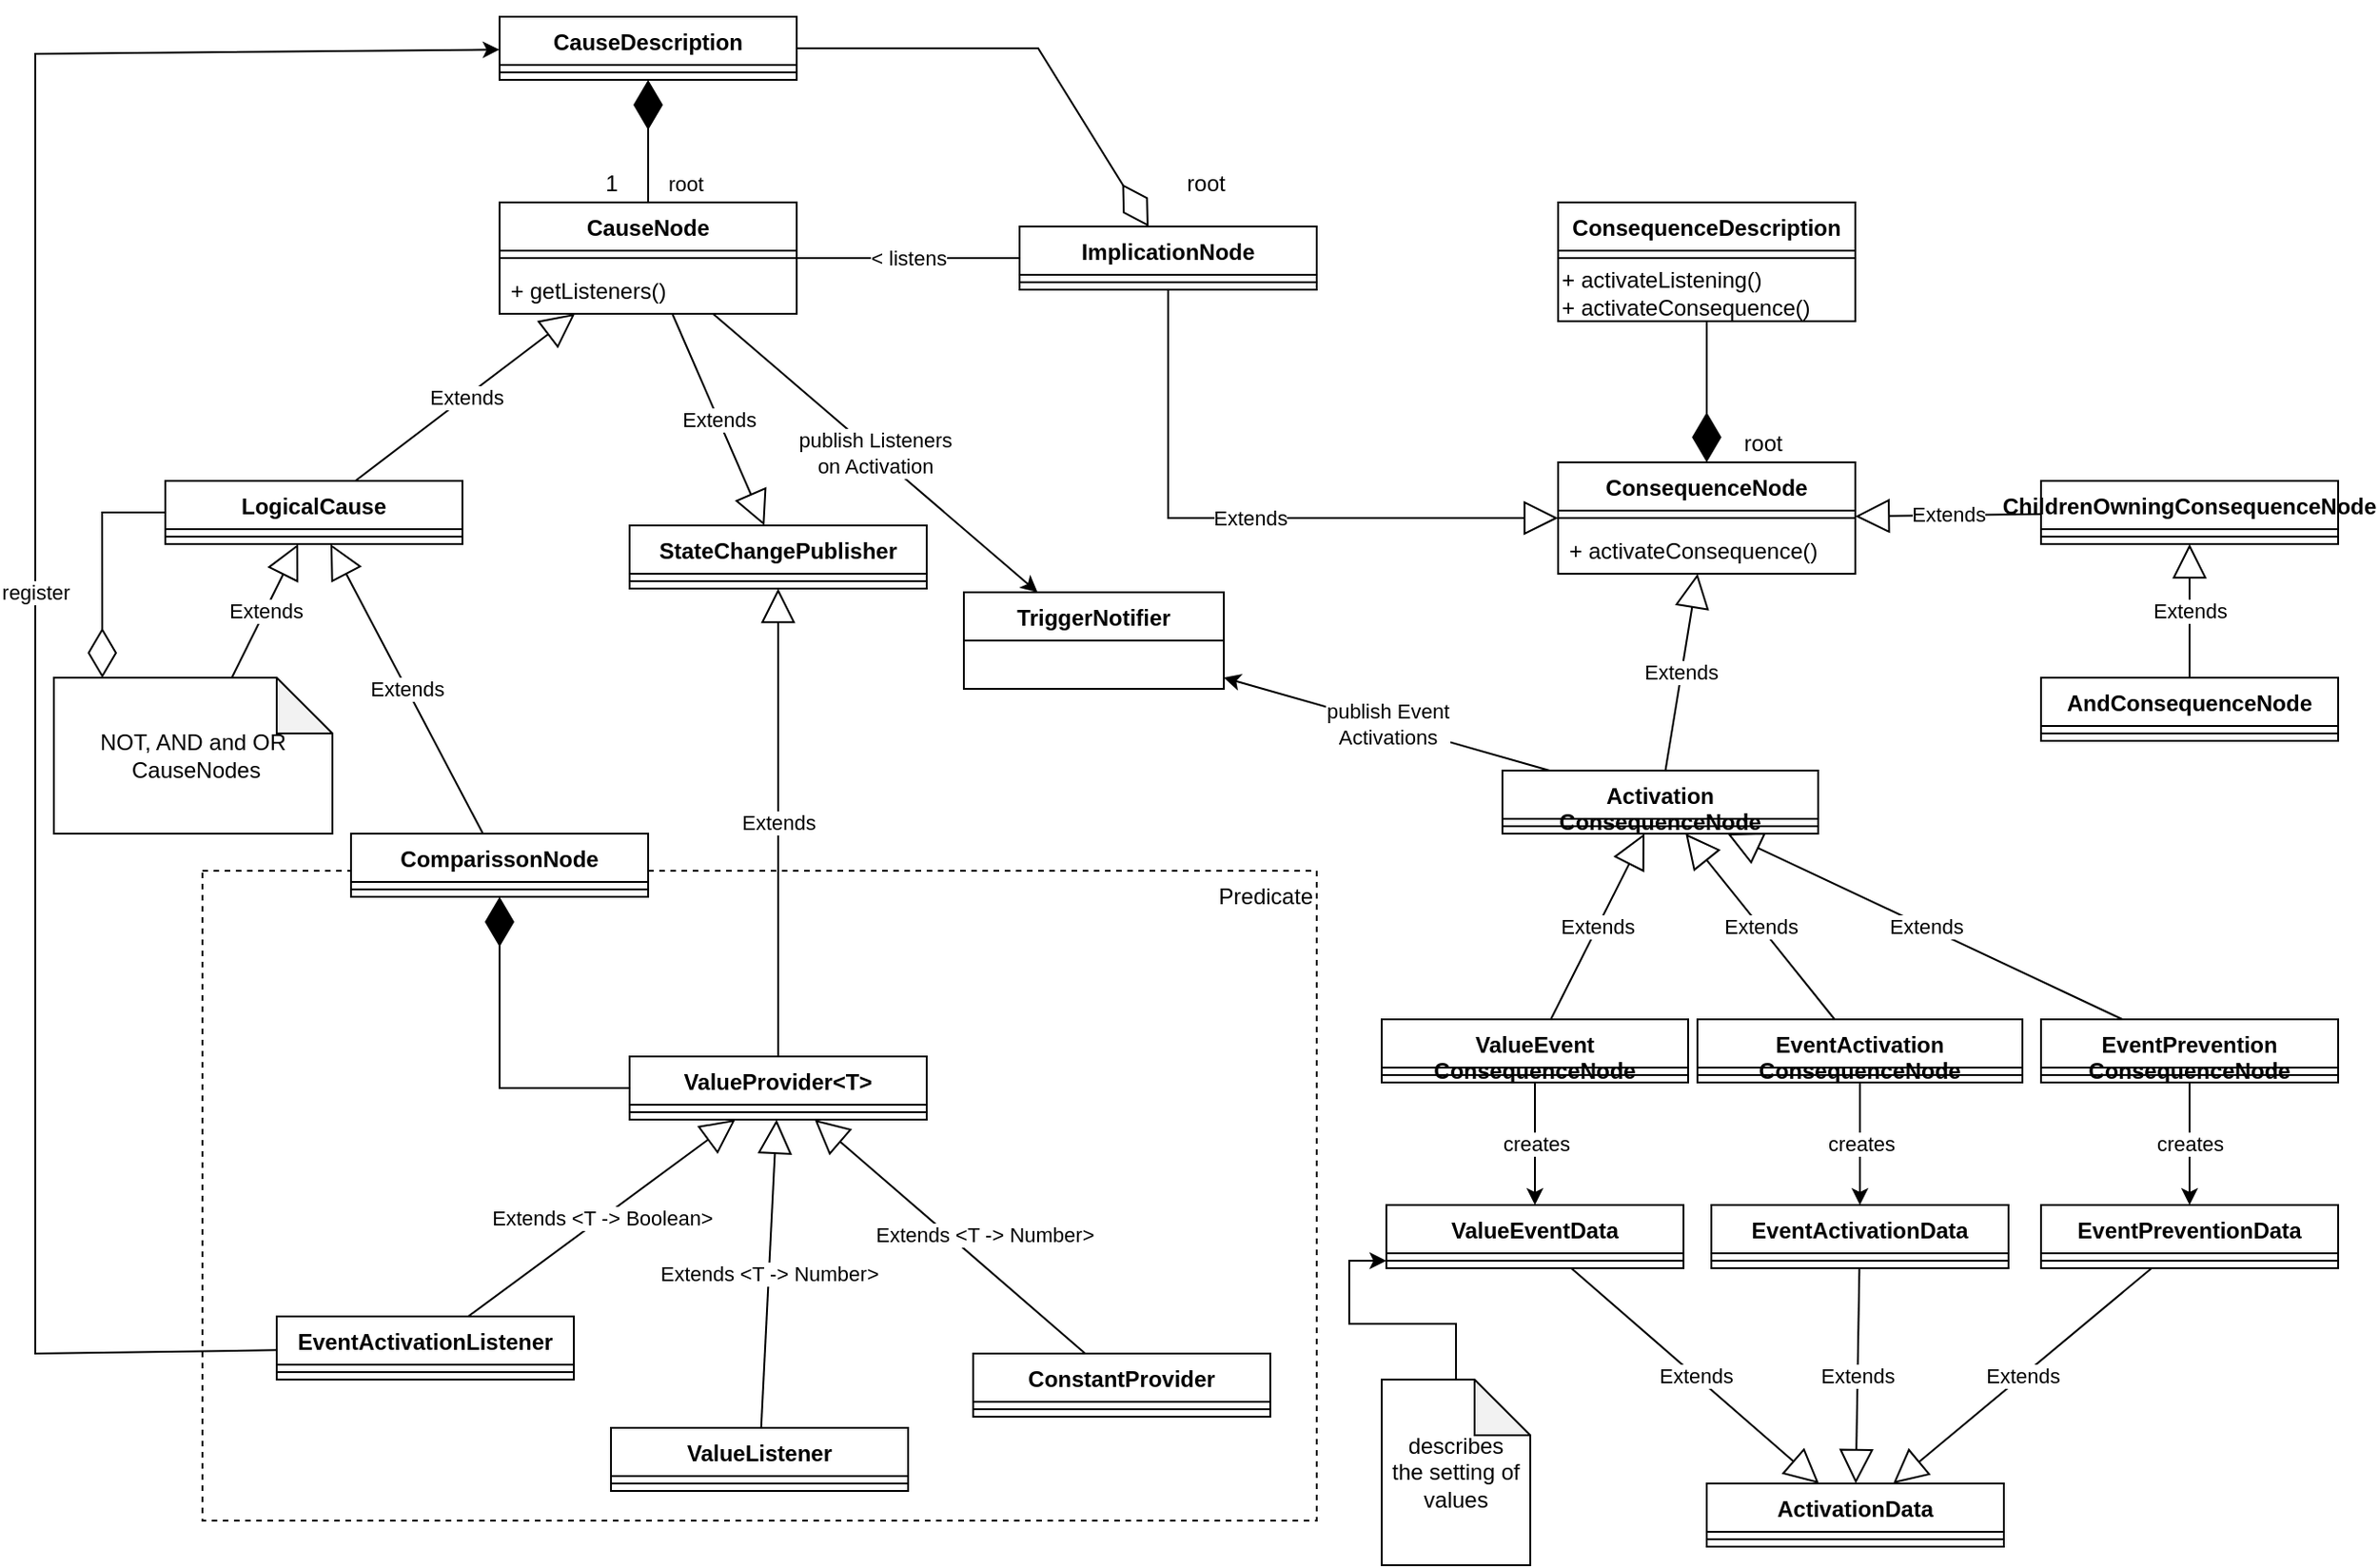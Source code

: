 <mxfile version="16.5.1" type="device"><diagram id="XvbP_-tLDUmN1dMytv5E" name="Page-1"><mxGraphModel dx="582" dy="828" grid="1" gridSize="10" guides="1" tooltips="1" connect="1" arrows="1" fold="1" page="1" pageScale="1" pageWidth="1169" pageHeight="827" math="0" shadow="0"><root><mxCell id="0"/><mxCell id="1" parent="0"/><mxCell id="C9H2PQSaMTNofYjZsJUd-69" value="Predicate" style="rounded=0;whiteSpace=wrap;html=1;dashed=1;fillColor=default;align=right;verticalAlign=top;" parent="1" vertex="1"><mxGeometry x="170" y="790" width="600" height="350" as="geometry"/></mxCell><mxCell id="C9H2PQSaMTNofYjZsJUd-10" value="CauseNode" style="swimlane;fontStyle=1;align=center;verticalAlign=top;childLayout=stackLayout;horizontal=1;startSize=26;horizontalStack=0;resizeParent=1;resizeParentMax=0;resizeLast=0;collapsible=1;marginBottom=0;" parent="1" vertex="1"><mxGeometry x="330" y="430" width="160" height="60" as="geometry"/></mxCell><mxCell id="C9H2PQSaMTNofYjZsJUd-12" value="" style="line;strokeWidth=1;fillColor=none;align=left;verticalAlign=middle;spacingTop=-1;spacingLeft=3;spacingRight=3;rotatable=0;labelPosition=right;points=[];portConstraint=eastwest;" parent="C9H2PQSaMTNofYjZsJUd-10" vertex="1"><mxGeometry y="26" width="160" height="8" as="geometry"/></mxCell><mxCell id="C9H2PQSaMTNofYjZsJUd-13" value="+ getListeners()" style="text;strokeColor=none;fillColor=none;align=left;verticalAlign=top;spacingLeft=4;spacingRight=4;overflow=hidden;rotatable=0;points=[[0,0.5],[1,0.5]];portConstraint=eastwest;" parent="C9H2PQSaMTNofYjZsJUd-10" vertex="1"><mxGeometry y="34" width="160" height="26" as="geometry"/></mxCell><mxCell id="C9H2PQSaMTNofYjZsJUd-14" value="ConsequenceNode" style="swimlane;fontStyle=1;align=center;verticalAlign=top;childLayout=stackLayout;horizontal=1;startSize=26;horizontalStack=0;resizeParent=1;resizeParentMax=0;resizeLast=0;collapsible=1;marginBottom=0;" parent="1" vertex="1"><mxGeometry x="900" y="570" width="160" height="60" as="geometry"/></mxCell><mxCell id="C9H2PQSaMTNofYjZsJUd-16" value="" style="line;strokeWidth=1;fillColor=none;align=left;verticalAlign=middle;spacingTop=-1;spacingLeft=3;spacingRight=3;rotatable=0;labelPosition=right;points=[];portConstraint=eastwest;" parent="C9H2PQSaMTNofYjZsJUd-14" vertex="1"><mxGeometry y="26" width="160" height="8" as="geometry"/></mxCell><mxCell id="C9H2PQSaMTNofYjZsJUd-15" value="+ activateConsequence()" style="text;strokeColor=none;fillColor=none;align=left;verticalAlign=top;spacingLeft=4;spacingRight=4;overflow=hidden;rotatable=0;points=[[0,0.5],[1,0.5]];portConstraint=eastwest;" parent="C9H2PQSaMTNofYjZsJUd-14" vertex="1"><mxGeometry y="34" width="160" height="26" as="geometry"/></mxCell><mxCell id="C9H2PQSaMTNofYjZsJUd-18" value="TriggerNotifier" style="swimlane;fontStyle=1;childLayout=stackLayout;horizontal=1;startSize=26;fillColor=none;horizontalStack=0;resizeParent=1;resizeParentMax=0;resizeLast=0;collapsible=1;marginBottom=0;" parent="1" vertex="1"><mxGeometry x="580" y="640" width="140" height="52" as="geometry"/></mxCell><mxCell id="C9H2PQSaMTNofYjZsJUd-22" value="LogicalCause" style="swimlane;fontStyle=1;align=center;verticalAlign=top;childLayout=stackLayout;horizontal=1;startSize=26;horizontalStack=0;resizeParent=1;resizeParentMax=0;resizeLast=0;collapsible=1;marginBottom=0;" parent="1" vertex="1"><mxGeometry x="150" y="580" width="160" height="34" as="geometry"/></mxCell><mxCell id="C9H2PQSaMTNofYjZsJUd-24" value="" style="line;strokeWidth=1;fillColor=none;align=left;verticalAlign=middle;spacingTop=-1;spacingLeft=3;spacingRight=3;rotatable=0;labelPosition=right;points=[];portConstraint=eastwest;" parent="C9H2PQSaMTNofYjZsJUd-22" vertex="1"><mxGeometry y="26" width="160" height="8" as="geometry"/></mxCell><mxCell id="C9H2PQSaMTNofYjZsJUd-26" value="StateChangePublisher" style="swimlane;fontStyle=1;align=center;verticalAlign=top;childLayout=stackLayout;horizontal=1;startSize=26;horizontalStack=0;resizeParent=1;resizeParentMax=0;resizeLast=0;collapsible=1;marginBottom=0;" parent="1" vertex="1"><mxGeometry x="400" y="604" width="160" height="34" as="geometry"/></mxCell><mxCell id="C9H2PQSaMTNofYjZsJUd-28" value="" style="line;strokeWidth=1;fillColor=none;align=left;verticalAlign=middle;spacingTop=-1;spacingLeft=3;spacingRight=3;rotatable=0;labelPosition=right;points=[];portConstraint=eastwest;" parent="C9H2PQSaMTNofYjZsJUd-26" vertex="1"><mxGeometry y="26" width="160" height="8" as="geometry"/></mxCell><mxCell id="C9H2PQSaMTNofYjZsJUd-35" value="NOT, AND and OR&lt;br&gt;&amp;nbsp;CauseNodes" style="shape=note;whiteSpace=wrap;html=1;backgroundOutline=1;darkOpacity=0.05;" parent="1" vertex="1"><mxGeometry x="90" y="686" width="150" height="84" as="geometry"/></mxCell><mxCell id="C9H2PQSaMTNofYjZsJUd-38" value="ComparissonNode" style="swimlane;fontStyle=1;align=center;verticalAlign=top;childLayout=stackLayout;horizontal=1;startSize=26;horizontalStack=0;resizeParent=1;resizeParentMax=0;resizeLast=0;collapsible=1;marginBottom=0;" parent="1" vertex="1"><mxGeometry x="250" y="770" width="160" height="34" as="geometry"/></mxCell><mxCell id="C9H2PQSaMTNofYjZsJUd-40" value="" style="line;strokeWidth=1;fillColor=none;align=left;verticalAlign=middle;spacingTop=-1;spacingLeft=3;spacingRight=3;rotatable=0;labelPosition=right;points=[];portConstraint=eastwest;" parent="C9H2PQSaMTNofYjZsJUd-38" vertex="1"><mxGeometry y="26" width="160" height="8" as="geometry"/></mxCell><mxCell id="C9H2PQSaMTNofYjZsJUd-42" value="ValueProvider&lt;T&gt;" style="swimlane;fontStyle=1;align=center;verticalAlign=top;childLayout=stackLayout;horizontal=1;startSize=26;horizontalStack=0;resizeParent=1;resizeParentMax=0;resizeLast=0;collapsible=1;marginBottom=0;" parent="1" vertex="1"><mxGeometry x="400" y="890" width="160" height="34" as="geometry"/></mxCell><mxCell id="C9H2PQSaMTNofYjZsJUd-44" value="" style="line;strokeWidth=1;fillColor=none;align=left;verticalAlign=middle;spacingTop=-1;spacingLeft=3;spacingRight=3;rotatable=0;labelPosition=right;points=[];portConstraint=eastwest;" parent="C9H2PQSaMTNofYjZsJUd-42" vertex="1"><mxGeometry y="26" width="160" height="8" as="geometry"/></mxCell><mxCell id="C9H2PQSaMTNofYjZsJUd-46" value="ConstantProvider" style="swimlane;fontStyle=1;align=center;verticalAlign=top;childLayout=stackLayout;horizontal=1;startSize=26;horizontalStack=0;resizeParent=1;resizeParentMax=0;resizeLast=0;collapsible=1;marginBottom=0;" parent="1" vertex="1"><mxGeometry x="585" y="1050" width="160" height="34" as="geometry"/></mxCell><mxCell id="C9H2PQSaMTNofYjZsJUd-48" value="" style="line;strokeWidth=1;fillColor=none;align=left;verticalAlign=middle;spacingTop=-1;spacingLeft=3;spacingRight=3;rotatable=0;labelPosition=right;points=[];portConstraint=eastwest;" parent="C9H2PQSaMTNofYjZsJUd-46" vertex="1"><mxGeometry y="26" width="160" height="8" as="geometry"/></mxCell><mxCell id="C9H2PQSaMTNofYjZsJUd-50" value="ValueListener" style="swimlane;fontStyle=1;align=center;verticalAlign=top;childLayout=stackLayout;horizontal=1;startSize=26;horizontalStack=0;resizeParent=1;resizeParentMax=0;resizeLast=0;collapsible=1;marginBottom=0;" parent="1" vertex="1"><mxGeometry x="390" y="1090" width="160" height="34" as="geometry"/></mxCell><mxCell id="C9H2PQSaMTNofYjZsJUd-52" value="" style="line;strokeWidth=1;fillColor=none;align=left;verticalAlign=middle;spacingTop=-1;spacingLeft=3;spacingRight=3;rotatable=0;labelPosition=right;points=[];portConstraint=eastwest;" parent="C9H2PQSaMTNofYjZsJUd-50" vertex="1"><mxGeometry y="26" width="160" height="8" as="geometry"/></mxCell><mxCell id="C9H2PQSaMTNofYjZsJUd-54" value="Extends" style="endArrow=block;endSize=16;endFill=0;html=1;rounded=0;" parent="1" source="C9H2PQSaMTNofYjZsJUd-38" target="C9H2PQSaMTNofYjZsJUd-22" edge="1"><mxGeometry width="160" relative="1" as="geometry"><mxPoint x="470" y="700" as="sourcePoint"/><mxPoint x="460" y="670" as="targetPoint"/></mxGeometry></mxCell><mxCell id="C9H2PQSaMTNofYjZsJUd-55" value="Extends" style="endArrow=block;endSize=16;endFill=0;html=1;rounded=0;" parent="1" source="C9H2PQSaMTNofYjZsJUd-22" target="C9H2PQSaMTNofYjZsJUd-10" edge="1"><mxGeometry width="160" relative="1" as="geometry"><mxPoint x="361.267" y="740" as="sourcePoint"/><mxPoint x="288.733" y="676" as="targetPoint"/></mxGeometry></mxCell><mxCell id="C9H2PQSaMTNofYjZsJUd-56" value="Extends" style="endArrow=block;endSize=16;endFill=0;html=1;rounded=0;" parent="1" source="C9H2PQSaMTNofYjZsJUd-10" target="C9H2PQSaMTNofYjZsJUd-26" edge="1"><mxGeometry width="160" relative="1" as="geometry"><mxPoint x="361.267" y="740" as="sourcePoint"/><mxPoint x="288.733" y="676" as="targetPoint"/></mxGeometry></mxCell><mxCell id="C9H2PQSaMTNofYjZsJUd-57" value="Extends" style="endArrow=block;endSize=16;endFill=0;html=1;rounded=0;" parent="1" source="C9H2PQSaMTNofYjZsJUd-42" target="C9H2PQSaMTNofYjZsJUd-26" edge="1"><mxGeometry width="160" relative="1" as="geometry"><mxPoint x="434.333" y="440" as="sourcePoint"/><mxPoint x="600" y="350" as="targetPoint"/><Array as="points"><mxPoint x="480" y="750"/></Array></mxGeometry></mxCell><mxCell id="C9H2PQSaMTNofYjZsJUd-58" value="Extends &amp;lt;T -&amp;gt; Number&amp;gt;" style="endArrow=block;endSize=16;endFill=0;html=1;rounded=0;" parent="1" source="C9H2PQSaMTNofYjZsJUd-50" target="C9H2PQSaMTNofYjZsJUd-42" edge="1"><mxGeometry width="160" relative="1" as="geometry"><mxPoint x="485.439" y="900" as="sourcePoint"/><mxPoint x="424.561" y="326" as="targetPoint"/><Array as="points"/></mxGeometry></mxCell><mxCell id="C9H2PQSaMTNofYjZsJUd-59" value="Extends &amp;lt;T -&amp;gt; Number&amp;gt;" style="endArrow=block;endSize=16;endFill=0;html=1;rounded=0;" parent="1" source="C9H2PQSaMTNofYjZsJUd-46" target="C9H2PQSaMTNofYjZsJUd-42" edge="1"><mxGeometry x="-0.143" y="-13" width="160" relative="1" as="geometry"><mxPoint x="404.895" y="1090" as="sourcePoint"/><mxPoint x="465.105" y="986" as="targetPoint"/><mxPoint as="offset"/></mxGeometry></mxCell><mxCell id="C9H2PQSaMTNofYjZsJUd-60" value="" style="endArrow=diamondThin;endFill=1;endSize=24;html=1;rounded=0;" parent="1" source="C9H2PQSaMTNofYjZsJUd-42" target="C9H2PQSaMTNofYjZsJUd-38" edge="1"><mxGeometry width="160" relative="1" as="geometry"><mxPoint x="350" y="650" as="sourcePoint"/><mxPoint x="510" y="650" as="targetPoint"/><Array as="points"><mxPoint x="330" y="907"/></Array></mxGeometry></mxCell><mxCell id="C9H2PQSaMTNofYjZsJUd-61" value="EventActivationListener" style="swimlane;fontStyle=1;align=center;verticalAlign=top;childLayout=stackLayout;horizontal=1;startSize=26;horizontalStack=0;resizeParent=1;resizeParentMax=0;resizeLast=0;collapsible=1;marginBottom=0;" parent="1" vertex="1"><mxGeometry x="210" y="1030" width="160" height="34" as="geometry"/></mxCell><mxCell id="C9H2PQSaMTNofYjZsJUd-63" value="" style="line;strokeWidth=1;fillColor=none;align=left;verticalAlign=middle;spacingTop=-1;spacingLeft=3;spacingRight=3;rotatable=0;labelPosition=right;points=[];portConstraint=eastwest;" parent="C9H2PQSaMTNofYjZsJUd-61" vertex="1"><mxGeometry y="26" width="160" height="8" as="geometry"/></mxCell><mxCell id="C9H2PQSaMTNofYjZsJUd-65" value="Extends &amp;lt;T -&amp;gt; Boolean&amp;gt;" style="endArrow=block;endSize=16;endFill=0;html=1;rounded=0;" parent="1" source="C9H2PQSaMTNofYjZsJUd-61" target="C9H2PQSaMTNofYjZsJUd-42" edge="1"><mxGeometry width="160" relative="1" as="geometry"><mxPoint x="70" y="910" as="sourcePoint"/><mxPoint x="200" y="780" as="targetPoint"/><Array as="points"/></mxGeometry></mxCell><mxCell id="C9H2PQSaMTNofYjZsJUd-71" value="" style="endArrow=diamondThin;endFill=0;endSize=24;html=1;rounded=0;entryX=0.174;entryY=0.001;entryDx=0;entryDy=0;entryPerimeter=0;" parent="1" source="C9H2PQSaMTNofYjZsJUd-22" target="C9H2PQSaMTNofYjZsJUd-35" edge="1"><mxGeometry width="160" relative="1" as="geometry"><mxPoint x="180" y="790" as="sourcePoint"/><mxPoint x="150" y="680" as="targetPoint"/><Array as="points"><mxPoint x="116" y="597"/></Array></mxGeometry></mxCell><mxCell id="C9H2PQSaMTNofYjZsJUd-72" value="Extends" style="endArrow=block;endSize=16;endFill=0;html=1;rounded=0;" parent="1" source="C9H2PQSaMTNofYjZsJUd-35" target="C9H2PQSaMTNofYjZsJUd-22" edge="1"><mxGeometry width="160" relative="1" as="geometry"><mxPoint x="331.053" y="780" as="sourcePoint"/><mxPoint x="248.947" y="624" as="targetPoint"/></mxGeometry></mxCell><mxCell id="C9H2PQSaMTNofYjZsJUd-73" value="AndConsequenceNode" style="swimlane;fontStyle=1;align=center;verticalAlign=top;childLayout=stackLayout;horizontal=1;startSize=26;horizontalStack=0;resizeParent=1;resizeParentMax=0;resizeLast=0;collapsible=1;marginBottom=0;" parent="1" vertex="1"><mxGeometry x="1160" y="686" width="160" height="34" as="geometry"/></mxCell><mxCell id="C9H2PQSaMTNofYjZsJUd-74" value="" style="line;strokeWidth=1;fillColor=none;align=left;verticalAlign=middle;spacingTop=-1;spacingLeft=3;spacingRight=3;rotatable=0;labelPosition=right;points=[];portConstraint=eastwest;" parent="C9H2PQSaMTNofYjZsJUd-73" vertex="1"><mxGeometry y="26" width="160" height="8" as="geometry"/></mxCell><mxCell id="C9H2PQSaMTNofYjZsJUd-76" value="Extends" style="endArrow=block;endSize=16;endFill=0;html=1;rounded=0;" parent="1" source="C9H2PQSaMTNofYjZsJUd-73" target="Mgbzy1TyChvX7OD37I1F-1" edge="1"><mxGeometry width="160" relative="1" as="geometry"><mxPoint x="900" y="630" as="sourcePoint"/><mxPoint x="504.332" y="396" as="targetPoint"/><Array as="points"/></mxGeometry></mxCell><mxCell id="C9H2PQSaMTNofYjZsJUd-77" value="ConsequenceDescription" style="swimlane;fontStyle=1;align=center;verticalAlign=top;childLayout=stackLayout;horizontal=1;startSize=26;horizontalStack=0;resizeParent=1;resizeParentMax=0;resizeLast=0;collapsible=1;marginBottom=0;fillColor=default;" parent="1" vertex="1"><mxGeometry x="900" y="430" width="160" height="64" as="geometry"/></mxCell><mxCell id="C9H2PQSaMTNofYjZsJUd-79" value="" style="line;strokeWidth=1;fillColor=none;align=left;verticalAlign=middle;spacingTop=-1;spacingLeft=3;spacingRight=3;rotatable=0;labelPosition=right;points=[];portConstraint=eastwest;" parent="C9H2PQSaMTNofYjZsJUd-77" vertex="1"><mxGeometry y="26" width="160" height="8" as="geometry"/></mxCell><mxCell id="C9H2PQSaMTNofYjZsJUd-107" value="" style="endArrow=diamondThin;endFill=1;endSize=24;html=1;rounded=0;startArrow=none;" parent="C9H2PQSaMTNofYjZsJUd-77" source="C9H2PQSaMTNofYjZsJUd-110" target="C9H2PQSaMTNofYjZsJUd-77" edge="1"><mxGeometry width="160" relative="1" as="geometry"><mxPoint x="70" y="184" as="sourcePoint"/><mxPoint x="70" y="118" as="targetPoint"/><Array as="points"/></mxGeometry></mxCell><mxCell id="C9H2PQSaMTNofYjZsJUd-110" value="+ activateListening()&lt;br&gt;+ activateConsequence()" style="text;html=1;strokeColor=none;fillColor=none;align=left;verticalAlign=middle;whiteSpace=wrap;rounded=0;" parent="C9H2PQSaMTNofYjZsJUd-77" vertex="1"><mxGeometry y="34" width="160" height="30" as="geometry"/></mxCell><mxCell id="C9H2PQSaMTNofYjZsJUd-81" value="" style="endArrow=diamondThin;endFill=0;endSize=24;html=1;rounded=0;" parent="1" source="C9H2PQSaMTNofYjZsJUd-98" target="C9H2PQSaMTNofYjZsJUd-84" edge="1"><mxGeometry x="-0.33" y="-1" width="160" relative="1" as="geometry"><mxPoint x="350" y="220" as="sourcePoint"/><mxPoint x="650" y="430" as="targetPoint"/><Array as="points"><mxPoint x="620" y="347"/></Array><mxPoint as="offset"/></mxGeometry></mxCell><mxCell id="C9H2PQSaMTNofYjZsJUd-82" value="" style="endArrow=diamondThin;endFill=1;endSize=24;html=1;rounded=0;" parent="1" source="C9H2PQSaMTNofYjZsJUd-77" target="C9H2PQSaMTNofYjZsJUd-14" edge="1"><mxGeometry width="160" relative="1" as="geometry"><mxPoint x="810" y="230" as="sourcePoint"/><mxPoint x="920" y="360" as="targetPoint"/><Array as="points"/></mxGeometry></mxCell><mxCell id="C9H2PQSaMTNofYjZsJUd-84" value="ImplicationNode" style="swimlane;fontStyle=1;align=center;verticalAlign=top;childLayout=stackLayout;horizontal=1;startSize=26;horizontalStack=0;resizeParent=1;resizeParentMax=0;resizeLast=0;collapsible=1;marginBottom=0;" parent="1" vertex="1"><mxGeometry x="610" y="443" width="160" height="34" as="geometry"/></mxCell><mxCell id="C9H2PQSaMTNofYjZsJUd-85" value="" style="line;strokeWidth=1;fillColor=none;align=left;verticalAlign=middle;spacingTop=-1;spacingLeft=3;spacingRight=3;rotatable=0;labelPosition=right;points=[];portConstraint=eastwest;" parent="C9H2PQSaMTNofYjZsJUd-84" vertex="1"><mxGeometry y="26" width="160" height="8" as="geometry"/></mxCell><mxCell id="C9H2PQSaMTNofYjZsJUd-95" value="root" style="text;html=1;align=center;verticalAlign=middle;resizable=0;points=[];autosize=1;strokeColor=none;fillColor=none;" parent="1" vertex="1"><mxGeometry x="690" y="410" width="40" height="20" as="geometry"/></mxCell><mxCell id="C9H2PQSaMTNofYjZsJUd-98" value="CauseDescription" style="swimlane;fontStyle=1;align=center;verticalAlign=top;childLayout=stackLayout;horizontal=1;startSize=26;horizontalStack=0;resizeParent=1;resizeParentMax=0;resizeLast=0;collapsible=1;marginBottom=0;fillColor=default;" parent="1" vertex="1"><mxGeometry x="330" y="330" width="160" height="34" as="geometry"/></mxCell><mxCell id="C9H2PQSaMTNofYjZsJUd-99" value="" style="line;strokeWidth=1;fillColor=none;align=left;verticalAlign=middle;spacingTop=-1;spacingLeft=3;spacingRight=3;rotatable=0;labelPosition=right;points=[];portConstraint=eastwest;" parent="C9H2PQSaMTNofYjZsJUd-98" vertex="1"><mxGeometry y="26" width="160" height="8" as="geometry"/></mxCell><mxCell id="C9H2PQSaMTNofYjZsJUd-102" value="&amp;lt; listens" style="endArrow=none;html=1;rounded=0;" parent="1" source="C9H2PQSaMTNofYjZsJUd-10" target="C9H2PQSaMTNofYjZsJUd-84" edge="1"><mxGeometry width="50" height="50" relative="1" as="geometry"><mxPoint x="660" y="630" as="sourcePoint"/><mxPoint x="950" y="643" as="targetPoint"/><Array as="points"><mxPoint x="510" y="460"/></Array></mxGeometry></mxCell><mxCell id="C9H2PQSaMTNofYjZsJUd-103" value="" style="endArrow=diamondThin;endFill=1;endSize=24;html=1;rounded=0;" parent="1" source="C9H2PQSaMTNofYjZsJUd-10" target="C9H2PQSaMTNofYjZsJUd-98" edge="1"><mxGeometry width="160" relative="1" as="geometry"><mxPoint x="910" y="470" as="sourcePoint"/><mxPoint x="780" y="470" as="targetPoint"/><Array as="points"/></mxGeometry></mxCell><mxCell id="C9H2PQSaMTNofYjZsJUd-104" value="root" style="edgeLabel;html=1;align=center;verticalAlign=middle;resizable=0;points=[];" parent="C9H2PQSaMTNofYjZsJUd-103" vertex="1" connectable="0"><mxGeometry x="0.314" y="3" relative="1" as="geometry"><mxPoint x="23" y="33" as="offset"/></mxGeometry></mxCell><mxCell id="C9H2PQSaMTNofYjZsJUd-105" value="1" style="text;html=1;align=center;verticalAlign=middle;resizable=0;points=[];autosize=1;strokeColor=none;fillColor=none;" parent="1" vertex="1"><mxGeometry x="380" y="410" width="20" height="20" as="geometry"/></mxCell><mxCell id="C9H2PQSaMTNofYjZsJUd-109" value="Extends" style="endArrow=block;endSize=16;endFill=0;html=1;rounded=0;" parent="1" source="C9H2PQSaMTNofYjZsJUd-84" target="C9H2PQSaMTNofYjZsJUd-14" edge="1"><mxGeometry width="160" relative="1" as="geometry"><mxPoint x="490" y="900.0" as="sourcePoint"/><mxPoint x="490" y="700" as="targetPoint"/><Array as="points"><mxPoint x="690" y="600"/></Array></mxGeometry></mxCell><mxCell id="C9H2PQSaMTNofYjZsJUd-112" value="publish Listeners&lt;br&gt;on Activation" style="endArrow=classic;html=1;rounded=0;" parent="1" source="C9H2PQSaMTNofYjZsJUd-10" target="C9H2PQSaMTNofYjZsJUd-18" edge="1"><mxGeometry width="50" height="50" relative="1" as="geometry"><mxPoint x="590" y="660" as="sourcePoint"/><mxPoint x="640" y="610" as="targetPoint"/></mxGeometry></mxCell><mxCell id="C9H2PQSaMTNofYjZsJUd-113" value="publish Event&lt;br&gt;Activations" style="endArrow=classic;html=1;rounded=0;" parent="1" source="eS_Qsxh_jZ_v18rBjoEm-1" target="C9H2PQSaMTNofYjZsJUd-18" edge="1"><mxGeometry width="50" height="50" relative="1" as="geometry"><mxPoint x="900" y="670" as="sourcePoint"/><mxPoint x="1166.951" y="1030" as="targetPoint"/></mxGeometry></mxCell><mxCell id="C9H2PQSaMTNofYjZsJUd-116" value="register" style="endArrow=classic;html=1;rounded=0;" parent="1" source="C9H2PQSaMTNofYjZsJUd-61" target="C9H2PQSaMTNofYjZsJUd-98" edge="1"><mxGeometry width="50" height="50" relative="1" as="geometry"><mxPoint x="20" y="1090" as="sourcePoint"/><mxPoint x="70" y="1040" as="targetPoint"/><Array as="points"><mxPoint x="80" y="1050"/><mxPoint x="80" y="350"/></Array></mxGeometry></mxCell><mxCell id="C9H2PQSaMTNofYjZsJUd-117" value="root" style="text;html=1;align=center;verticalAlign=middle;resizable=0;points=[];autosize=1;strokeColor=none;fillColor=none;" parent="1" vertex="1"><mxGeometry x="990" y="550" width="40" height="20" as="geometry"/></mxCell><mxCell id="eS_Qsxh_jZ_v18rBjoEm-1" value="Activation&#10;ConsequenceNode" style="swimlane;fontStyle=1;align=center;verticalAlign=top;childLayout=stackLayout;horizontal=1;startSize=26;horizontalStack=0;resizeParent=1;resizeParentMax=0;resizeLast=0;collapsible=1;marginBottom=0;" parent="1" vertex="1"><mxGeometry x="870" y="736" width="170" height="34" as="geometry"><mxRectangle x="870" y="736" width="140" height="30" as="alternateBounds"/></mxGeometry></mxCell><mxCell id="eS_Qsxh_jZ_v18rBjoEm-2" value="" style="line;strokeWidth=1;fillColor=none;align=left;verticalAlign=middle;spacingTop=-1;spacingLeft=3;spacingRight=3;rotatable=0;labelPosition=right;points=[];portConstraint=eastwest;" parent="eS_Qsxh_jZ_v18rBjoEm-1" vertex="1"><mxGeometry y="26" width="170" height="8" as="geometry"/></mxCell><mxCell id="eS_Qsxh_jZ_v18rBjoEm-3" value="Extends" style="endArrow=block;endSize=16;endFill=0;html=1;rounded=0;" parent="1" source="eS_Qsxh_jZ_v18rBjoEm-1" target="C9H2PQSaMTNofYjZsJUd-14" edge="1"><mxGeometry width="160" relative="1" as="geometry"><mxPoint x="1014" y="770" as="sourcePoint"/><mxPoint x="1014.242" y="640.0" as="targetPoint"/><Array as="points"/></mxGeometry></mxCell><mxCell id="eS_Qsxh_jZ_v18rBjoEm-4" value="EventPreventionData" style="swimlane;fontStyle=1;align=center;verticalAlign=top;childLayout=stackLayout;horizontal=1;startSize=26;horizontalStack=0;resizeParent=1;resizeParentMax=0;resizeLast=0;collapsible=1;marginBottom=0;" parent="1" vertex="1"><mxGeometry x="1160" y="970" width="160" height="34" as="geometry"/></mxCell><mxCell id="eS_Qsxh_jZ_v18rBjoEm-5" value="" style="line;strokeWidth=1;fillColor=none;align=left;verticalAlign=middle;spacingTop=-1;spacingLeft=3;spacingRight=3;rotatable=0;labelPosition=right;points=[];portConstraint=eastwest;" parent="eS_Qsxh_jZ_v18rBjoEm-4" vertex="1"><mxGeometry y="26" width="160" height="8" as="geometry"/></mxCell><mxCell id="eS_Qsxh_jZ_v18rBjoEm-6" value="EventActivationData" style="swimlane;fontStyle=1;align=center;verticalAlign=top;childLayout=stackLayout;horizontal=1;startSize=26;horizontalStack=0;resizeParent=1;resizeParentMax=0;resizeLast=0;collapsible=1;marginBottom=0;" parent="1" vertex="1"><mxGeometry x="982.5" y="970" width="160" height="34" as="geometry"/></mxCell><mxCell id="eS_Qsxh_jZ_v18rBjoEm-7" value="" style="line;strokeWidth=1;fillColor=none;align=left;verticalAlign=middle;spacingTop=-1;spacingLeft=3;spacingRight=3;rotatable=0;labelPosition=right;points=[];portConstraint=eastwest;" parent="eS_Qsxh_jZ_v18rBjoEm-6" vertex="1"><mxGeometry y="26" width="160" height="8" as="geometry"/></mxCell><mxCell id="eS_Qsxh_jZ_v18rBjoEm-8" value="ValueEventData" style="swimlane;fontStyle=1;align=center;verticalAlign=top;childLayout=stackLayout;horizontal=1;startSize=26;horizontalStack=0;resizeParent=1;resizeParentMax=0;resizeLast=0;collapsible=1;marginBottom=0;" parent="1" vertex="1"><mxGeometry x="807.5" y="970" width="160" height="34" as="geometry"/></mxCell><mxCell id="eS_Qsxh_jZ_v18rBjoEm-9" value="" style="line;strokeWidth=1;fillColor=none;align=left;verticalAlign=middle;spacingTop=-1;spacingLeft=3;spacingRight=3;rotatable=0;labelPosition=right;points=[];portConstraint=eastwest;" parent="eS_Qsxh_jZ_v18rBjoEm-8" vertex="1"><mxGeometry y="26" width="160" height="8" as="geometry"/></mxCell><mxCell id="eS_Qsxh_jZ_v18rBjoEm-10" value="ActivationData" style="swimlane;fontStyle=1;align=center;verticalAlign=top;childLayout=stackLayout;horizontal=1;startSize=26;horizontalStack=0;resizeParent=1;resizeParentMax=0;resizeLast=0;collapsible=1;marginBottom=0;" parent="1" vertex="1"><mxGeometry x="980" y="1120" width="160" height="34" as="geometry"/></mxCell><mxCell id="eS_Qsxh_jZ_v18rBjoEm-11" value="" style="line;strokeWidth=1;fillColor=none;align=left;verticalAlign=middle;spacingTop=-1;spacingLeft=3;spacingRight=3;rotatable=0;labelPosition=right;points=[];portConstraint=eastwest;" parent="eS_Qsxh_jZ_v18rBjoEm-10" vertex="1"><mxGeometry y="26" width="160" height="8" as="geometry"/></mxCell><mxCell id="eS_Qsxh_jZ_v18rBjoEm-12" value="Extends" style="endArrow=block;endSize=16;endFill=0;html=1;rounded=0;" parent="1" source="eS_Qsxh_jZ_v18rBjoEm-8" target="eS_Qsxh_jZ_v18rBjoEm-10" edge="1"><mxGeometry width="160" relative="1" as="geometry"><mxPoint x="918.889" y="746" as="sourcePoint"/><mxPoint x="974.314" y="640.0" as="targetPoint"/><Array as="points"/></mxGeometry></mxCell><mxCell id="eS_Qsxh_jZ_v18rBjoEm-13" value="Extends" style="endArrow=block;endSize=16;endFill=0;html=1;rounded=0;" parent="1" source="eS_Qsxh_jZ_v18rBjoEm-6" target="eS_Qsxh_jZ_v18rBjoEm-10" edge="1"><mxGeometry width="160" relative="1" as="geometry"><mxPoint x="1050" y="960" as="sourcePoint"/><mxPoint x="1030.929" y="884.0" as="targetPoint"/><Array as="points"/></mxGeometry></mxCell><mxCell id="eS_Qsxh_jZ_v18rBjoEm-16" value="Extends" style="endArrow=block;endSize=16;endFill=0;html=1;rounded=0;" parent="1" source="eS_Qsxh_jZ_v18rBjoEm-4" target="eS_Qsxh_jZ_v18rBjoEm-10" edge="1"><mxGeometry width="160" relative="1" as="geometry"><mxPoint x="1065.0" y="980" as="sourcePoint"/><mxPoint x="1056.504" y="884.0" as="targetPoint"/><Array as="points"/></mxGeometry></mxCell><mxCell id="eS_Qsxh_jZ_v18rBjoEm-18" value="EventPrevention&#10;ConsequenceNode" style="swimlane;fontStyle=1;align=center;verticalAlign=top;childLayout=stackLayout;horizontal=1;startSize=26;horizontalStack=0;resizeParent=1;resizeParentMax=0;resizeLast=0;collapsible=1;marginBottom=0;" parent="1" vertex="1"><mxGeometry x="1160" y="870" width="160" height="34" as="geometry"/></mxCell><mxCell id="eS_Qsxh_jZ_v18rBjoEm-19" value="" style="line;strokeWidth=1;fillColor=none;align=left;verticalAlign=middle;spacingTop=-1;spacingLeft=3;spacingRight=3;rotatable=0;labelPosition=right;points=[];portConstraint=eastwest;" parent="eS_Qsxh_jZ_v18rBjoEm-18" vertex="1"><mxGeometry y="26" width="160" height="8" as="geometry"/></mxCell><mxCell id="eS_Qsxh_jZ_v18rBjoEm-20" value="EventActivation&#10;ConsequenceNode" style="swimlane;fontStyle=1;align=center;verticalAlign=top;childLayout=stackLayout;horizontal=1;startSize=26;horizontalStack=0;resizeParent=1;resizeParentMax=0;resizeLast=0;collapsible=1;marginBottom=0;" parent="1" vertex="1"><mxGeometry x="975" y="870" width="175" height="34" as="geometry"/></mxCell><mxCell id="eS_Qsxh_jZ_v18rBjoEm-21" value="" style="line;strokeWidth=1;fillColor=none;align=left;verticalAlign=middle;spacingTop=-1;spacingLeft=3;spacingRight=3;rotatable=0;labelPosition=right;points=[];portConstraint=eastwest;" parent="eS_Qsxh_jZ_v18rBjoEm-20" vertex="1"><mxGeometry y="26" width="175" height="8" as="geometry"/></mxCell><mxCell id="eS_Qsxh_jZ_v18rBjoEm-22" value="ValueEvent&#10;ConsequenceNode" style="swimlane;fontStyle=1;align=center;verticalAlign=top;childLayout=stackLayout;horizontal=1;startSize=26;horizontalStack=0;resizeParent=1;resizeParentMax=0;resizeLast=0;collapsible=1;marginBottom=0;" parent="1" vertex="1"><mxGeometry x="805" y="870" width="165" height="34" as="geometry"/></mxCell><mxCell id="eS_Qsxh_jZ_v18rBjoEm-23" value="" style="line;strokeWidth=1;fillColor=none;align=left;verticalAlign=middle;spacingTop=-1;spacingLeft=3;spacingRight=3;rotatable=0;labelPosition=right;points=[];portConstraint=eastwest;" parent="eS_Qsxh_jZ_v18rBjoEm-22" vertex="1"><mxGeometry y="26" width="165" height="8" as="geometry"/></mxCell><mxCell id="eS_Qsxh_jZ_v18rBjoEm-24" value="Extends" style="endArrow=block;endSize=16;endFill=0;html=1;rounded=0;" parent="1" source="eS_Qsxh_jZ_v18rBjoEm-18" target="eS_Qsxh_jZ_v18rBjoEm-1" edge="1"><mxGeometry width="160" relative="1" as="geometry"><mxPoint x="1070" y="729" as="sourcePoint"/><mxPoint x="1205" y="845" as="targetPoint"/><Array as="points"/></mxGeometry></mxCell><mxCell id="eS_Qsxh_jZ_v18rBjoEm-25" value="Extends" style="endArrow=block;endSize=16;endFill=0;html=1;rounded=0;" parent="1" source="eS_Qsxh_jZ_v18rBjoEm-20" target="eS_Qsxh_jZ_v18rBjoEm-1" edge="1"><mxGeometry width="160" relative="1" as="geometry"><mxPoint x="1220.737" y="729.0" as="sourcePoint"/><mxPoint x="1224.603" y="845" as="targetPoint"/><Array as="points"/></mxGeometry></mxCell><mxCell id="eS_Qsxh_jZ_v18rBjoEm-26" value="Extends" style="endArrow=block;endSize=16;endFill=0;html=1;rounded=0;" parent="1" source="eS_Qsxh_jZ_v18rBjoEm-22" target="eS_Qsxh_jZ_v18rBjoEm-1" edge="1"><mxGeometry width="160" relative="1" as="geometry"><mxPoint x="1385.17" y="729" as="sourcePoint"/><mxPoint x="1245.57" y="845" as="targetPoint"/><Array as="points"/></mxGeometry></mxCell><mxCell id="eS_Qsxh_jZ_v18rBjoEm-32" value="creates" style="endArrow=classic;html=1;rounded=0;" parent="1" source="eS_Qsxh_jZ_v18rBjoEm-22" target="eS_Qsxh_jZ_v18rBjoEm-8" edge="1"><mxGeometry width="50" height="50" relative="1" as="geometry"><mxPoint x="1021" y="970" as="sourcePoint"/><mxPoint x="900" y="924" as="targetPoint"/></mxGeometry></mxCell><mxCell id="eS_Qsxh_jZ_v18rBjoEm-33" value="creates" style="endArrow=classic;html=1;rounded=0;" parent="1" source="eS_Qsxh_jZ_v18rBjoEm-20" target="eS_Qsxh_jZ_v18rBjoEm-6" edge="1"><mxGeometry width="50" height="50" relative="1" as="geometry"><mxPoint x="1055" y="880" as="sourcePoint"/><mxPoint x="1054.63" y="976" as="targetPoint"/></mxGeometry></mxCell><mxCell id="eS_Qsxh_jZ_v18rBjoEm-35" value="creates" style="endArrow=classic;html=1;rounded=0;" parent="1" source="eS_Qsxh_jZ_v18rBjoEm-18" target="eS_Qsxh_jZ_v18rBjoEm-4" edge="1"><mxGeometry width="50" height="50" relative="1" as="geometry"><mxPoint x="1072.5" y="884.0" as="sourcePoint"/><mxPoint x="1072.5" y="980" as="targetPoint"/></mxGeometry></mxCell><mxCell id="Mgbzy1TyChvX7OD37I1F-1" value="ChildrenOwningConsequenceNode" style="swimlane;fontStyle=1;align=center;verticalAlign=top;childLayout=stackLayout;horizontal=1;startSize=26;horizontalStack=0;resizeParent=1;resizeParentMax=0;resizeLast=0;collapsible=1;marginBottom=0;" vertex="1" parent="1"><mxGeometry x="1160" y="580" width="160" height="34" as="geometry"/></mxCell><mxCell id="Mgbzy1TyChvX7OD37I1F-2" value="" style="line;strokeWidth=1;fillColor=none;align=left;verticalAlign=middle;spacingTop=-1;spacingLeft=3;spacingRight=3;rotatable=0;labelPosition=right;points=[];portConstraint=eastwest;" vertex="1" parent="Mgbzy1TyChvX7OD37I1F-1"><mxGeometry y="26" width="160" height="8" as="geometry"/></mxCell><mxCell id="Mgbzy1TyChvX7OD37I1F-3" value="Extends" style="endArrow=block;endSize=16;endFill=0;html=1;rounded=0;" edge="1" parent="1" source="Mgbzy1TyChvX7OD37I1F-1" target="C9H2PQSaMTNofYjZsJUd-14"><mxGeometry width="160" relative="1" as="geometry"><mxPoint x="1187.929" y="746" as="sourcePoint"/><mxPoint x="1362.071" y="640" as="targetPoint"/><Array as="points"/></mxGeometry></mxCell><mxCell id="Mgbzy1TyChvX7OD37I1F-5" value="" style="edgeStyle=orthogonalEdgeStyle;rounded=0;orthogonalLoop=1;jettySize=auto;html=1;" edge="1" parent="1" source="Mgbzy1TyChvX7OD37I1F-4" target="eS_Qsxh_jZ_v18rBjoEm-9"><mxGeometry relative="1" as="geometry"/></mxCell><mxCell id="Mgbzy1TyChvX7OD37I1F-4" value="describes&lt;br&gt;the setting of values" style="shape=note;whiteSpace=wrap;html=1;backgroundOutline=1;darkOpacity=0.05;" vertex="1" parent="1"><mxGeometry x="805" y="1064" width="80" height="100" as="geometry"/></mxCell></root></mxGraphModel></diagram></mxfile>